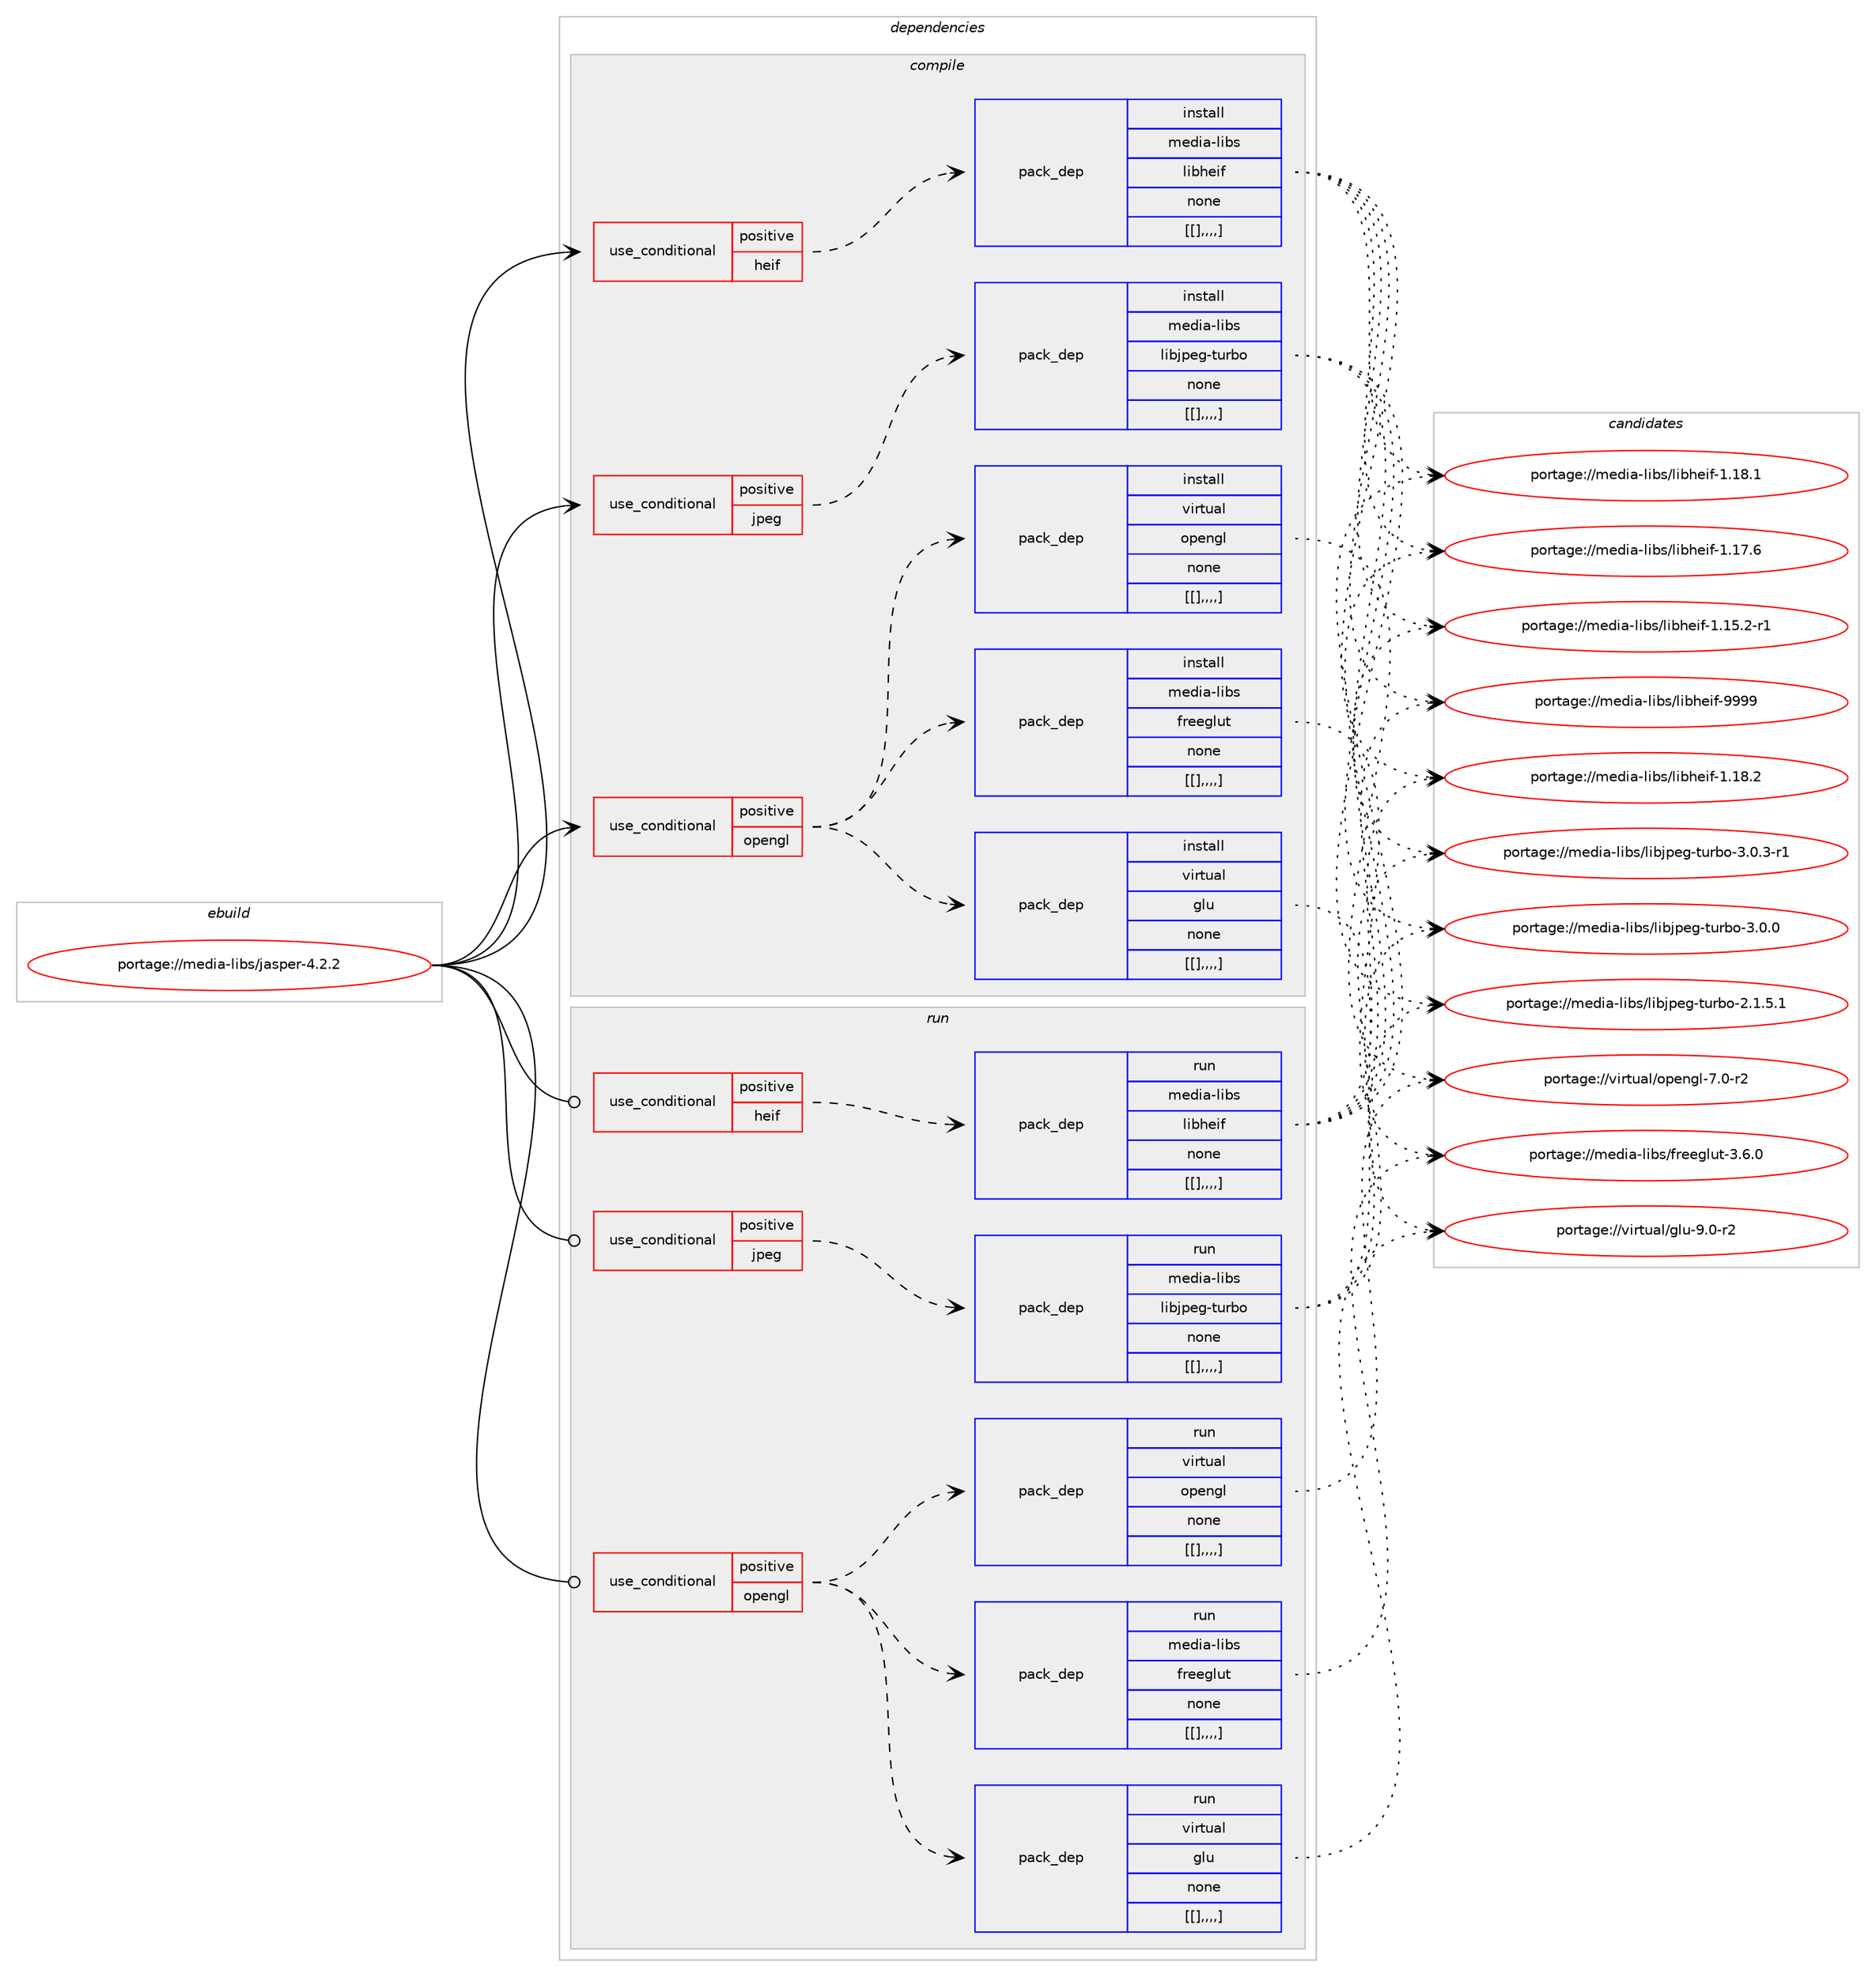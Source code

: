digraph prolog {

# *************
# Graph options
# *************

newrank=true;
concentrate=true;
compound=true;
graph [rankdir=LR,fontname=Helvetica,fontsize=10,ranksep=1.5];#, ranksep=2.5, nodesep=0.2];
edge  [arrowhead=vee];
node  [fontname=Helvetica,fontsize=10];

# **********
# The ebuild
# **********

subgraph cluster_leftcol {
color=gray;
label=<<i>ebuild</i>>;
id [label="portage://media-libs/jasper-4.2.2", color=red, width=4, href="../media-libs/jasper-4.2.2.svg"];
}

# ****************
# The dependencies
# ****************

subgraph cluster_midcol {
color=gray;
label=<<i>dependencies</i>>;
subgraph cluster_compile {
fillcolor="#eeeeee";
style=filled;
label=<<i>compile</i>>;
subgraph cond78756 {
dependency308619 [label=<<TABLE BORDER="0" CELLBORDER="1" CELLSPACING="0" CELLPADDING="4"><TR><TD ROWSPAN="3" CELLPADDING="10">use_conditional</TD></TR><TR><TD>positive</TD></TR><TR><TD>heif</TD></TR></TABLE>>, shape=none, color=red];
subgraph pack227460 {
dependency308620 [label=<<TABLE BORDER="0" CELLBORDER="1" CELLSPACING="0" CELLPADDING="4" WIDTH="220"><TR><TD ROWSPAN="6" CELLPADDING="30">pack_dep</TD></TR><TR><TD WIDTH="110">install</TD></TR><TR><TD>media-libs</TD></TR><TR><TD>libheif</TD></TR><TR><TD>none</TD></TR><TR><TD>[[],,,,]</TD></TR></TABLE>>, shape=none, color=blue];
}
dependency308619:e -> dependency308620:w [weight=20,style="dashed",arrowhead="vee"];
}
id:e -> dependency308619:w [weight=20,style="solid",arrowhead="vee"];
subgraph cond78757 {
dependency308621 [label=<<TABLE BORDER="0" CELLBORDER="1" CELLSPACING="0" CELLPADDING="4"><TR><TD ROWSPAN="3" CELLPADDING="10">use_conditional</TD></TR><TR><TD>positive</TD></TR><TR><TD>jpeg</TD></TR></TABLE>>, shape=none, color=red];
subgraph pack227461 {
dependency308622 [label=<<TABLE BORDER="0" CELLBORDER="1" CELLSPACING="0" CELLPADDING="4" WIDTH="220"><TR><TD ROWSPAN="6" CELLPADDING="30">pack_dep</TD></TR><TR><TD WIDTH="110">install</TD></TR><TR><TD>media-libs</TD></TR><TR><TD>libjpeg-turbo</TD></TR><TR><TD>none</TD></TR><TR><TD>[[],,,,]</TD></TR></TABLE>>, shape=none, color=blue];
}
dependency308621:e -> dependency308622:w [weight=20,style="dashed",arrowhead="vee"];
}
id:e -> dependency308621:w [weight=20,style="solid",arrowhead="vee"];
subgraph cond78758 {
dependency308623 [label=<<TABLE BORDER="0" CELLBORDER="1" CELLSPACING="0" CELLPADDING="4"><TR><TD ROWSPAN="3" CELLPADDING="10">use_conditional</TD></TR><TR><TD>positive</TD></TR><TR><TD>opengl</TD></TR></TABLE>>, shape=none, color=red];
subgraph pack227462 {
dependency308624 [label=<<TABLE BORDER="0" CELLBORDER="1" CELLSPACING="0" CELLPADDING="4" WIDTH="220"><TR><TD ROWSPAN="6" CELLPADDING="30">pack_dep</TD></TR><TR><TD WIDTH="110">install</TD></TR><TR><TD>media-libs</TD></TR><TR><TD>freeglut</TD></TR><TR><TD>none</TD></TR><TR><TD>[[],,,,]</TD></TR></TABLE>>, shape=none, color=blue];
}
dependency308623:e -> dependency308624:w [weight=20,style="dashed",arrowhead="vee"];
subgraph pack227463 {
dependency308625 [label=<<TABLE BORDER="0" CELLBORDER="1" CELLSPACING="0" CELLPADDING="4" WIDTH="220"><TR><TD ROWSPAN="6" CELLPADDING="30">pack_dep</TD></TR><TR><TD WIDTH="110">install</TD></TR><TR><TD>virtual</TD></TR><TR><TD>opengl</TD></TR><TR><TD>none</TD></TR><TR><TD>[[],,,,]</TD></TR></TABLE>>, shape=none, color=blue];
}
dependency308623:e -> dependency308625:w [weight=20,style="dashed",arrowhead="vee"];
subgraph pack227464 {
dependency308626 [label=<<TABLE BORDER="0" CELLBORDER="1" CELLSPACING="0" CELLPADDING="4" WIDTH="220"><TR><TD ROWSPAN="6" CELLPADDING="30">pack_dep</TD></TR><TR><TD WIDTH="110">install</TD></TR><TR><TD>virtual</TD></TR><TR><TD>glu</TD></TR><TR><TD>none</TD></TR><TR><TD>[[],,,,]</TD></TR></TABLE>>, shape=none, color=blue];
}
dependency308623:e -> dependency308626:w [weight=20,style="dashed",arrowhead="vee"];
}
id:e -> dependency308623:w [weight=20,style="solid",arrowhead="vee"];
}
subgraph cluster_compileandrun {
fillcolor="#eeeeee";
style=filled;
label=<<i>compile and run</i>>;
}
subgraph cluster_run {
fillcolor="#eeeeee";
style=filled;
label=<<i>run</i>>;
subgraph cond78759 {
dependency308627 [label=<<TABLE BORDER="0" CELLBORDER="1" CELLSPACING="0" CELLPADDING="4"><TR><TD ROWSPAN="3" CELLPADDING="10">use_conditional</TD></TR><TR><TD>positive</TD></TR><TR><TD>heif</TD></TR></TABLE>>, shape=none, color=red];
subgraph pack227465 {
dependency308628 [label=<<TABLE BORDER="0" CELLBORDER="1" CELLSPACING="0" CELLPADDING="4" WIDTH="220"><TR><TD ROWSPAN="6" CELLPADDING="30">pack_dep</TD></TR><TR><TD WIDTH="110">run</TD></TR><TR><TD>media-libs</TD></TR><TR><TD>libheif</TD></TR><TR><TD>none</TD></TR><TR><TD>[[],,,,]</TD></TR></TABLE>>, shape=none, color=blue];
}
dependency308627:e -> dependency308628:w [weight=20,style="dashed",arrowhead="vee"];
}
id:e -> dependency308627:w [weight=20,style="solid",arrowhead="odot"];
subgraph cond78760 {
dependency308629 [label=<<TABLE BORDER="0" CELLBORDER="1" CELLSPACING="0" CELLPADDING="4"><TR><TD ROWSPAN="3" CELLPADDING="10">use_conditional</TD></TR><TR><TD>positive</TD></TR><TR><TD>jpeg</TD></TR></TABLE>>, shape=none, color=red];
subgraph pack227466 {
dependency308630 [label=<<TABLE BORDER="0" CELLBORDER="1" CELLSPACING="0" CELLPADDING="4" WIDTH="220"><TR><TD ROWSPAN="6" CELLPADDING="30">pack_dep</TD></TR><TR><TD WIDTH="110">run</TD></TR><TR><TD>media-libs</TD></TR><TR><TD>libjpeg-turbo</TD></TR><TR><TD>none</TD></TR><TR><TD>[[],,,,]</TD></TR></TABLE>>, shape=none, color=blue];
}
dependency308629:e -> dependency308630:w [weight=20,style="dashed",arrowhead="vee"];
}
id:e -> dependency308629:w [weight=20,style="solid",arrowhead="odot"];
subgraph cond78761 {
dependency308631 [label=<<TABLE BORDER="0" CELLBORDER="1" CELLSPACING="0" CELLPADDING="4"><TR><TD ROWSPAN="3" CELLPADDING="10">use_conditional</TD></TR><TR><TD>positive</TD></TR><TR><TD>opengl</TD></TR></TABLE>>, shape=none, color=red];
subgraph pack227467 {
dependency308632 [label=<<TABLE BORDER="0" CELLBORDER="1" CELLSPACING="0" CELLPADDING="4" WIDTH="220"><TR><TD ROWSPAN="6" CELLPADDING="30">pack_dep</TD></TR><TR><TD WIDTH="110">run</TD></TR><TR><TD>media-libs</TD></TR><TR><TD>freeglut</TD></TR><TR><TD>none</TD></TR><TR><TD>[[],,,,]</TD></TR></TABLE>>, shape=none, color=blue];
}
dependency308631:e -> dependency308632:w [weight=20,style="dashed",arrowhead="vee"];
subgraph pack227468 {
dependency308633 [label=<<TABLE BORDER="0" CELLBORDER="1" CELLSPACING="0" CELLPADDING="4" WIDTH="220"><TR><TD ROWSPAN="6" CELLPADDING="30">pack_dep</TD></TR><TR><TD WIDTH="110">run</TD></TR><TR><TD>virtual</TD></TR><TR><TD>opengl</TD></TR><TR><TD>none</TD></TR><TR><TD>[[],,,,]</TD></TR></TABLE>>, shape=none, color=blue];
}
dependency308631:e -> dependency308633:w [weight=20,style="dashed",arrowhead="vee"];
subgraph pack227469 {
dependency308634 [label=<<TABLE BORDER="0" CELLBORDER="1" CELLSPACING="0" CELLPADDING="4" WIDTH="220"><TR><TD ROWSPAN="6" CELLPADDING="30">pack_dep</TD></TR><TR><TD WIDTH="110">run</TD></TR><TR><TD>virtual</TD></TR><TR><TD>glu</TD></TR><TR><TD>none</TD></TR><TR><TD>[[],,,,]</TD></TR></TABLE>>, shape=none, color=blue];
}
dependency308631:e -> dependency308634:w [weight=20,style="dashed",arrowhead="vee"];
}
id:e -> dependency308631:w [weight=20,style="solid",arrowhead="odot"];
}
}

# **************
# The candidates
# **************

subgraph cluster_choices {
rank=same;
color=gray;
label=<<i>candidates</i>>;

subgraph choice227460 {
color=black;
nodesep=1;
choice10910110010597451081059811547108105981041011051024557575757 [label="portage://media-libs/libheif-9999", color=red, width=4,href="../media-libs/libheif-9999.svg"];
choice109101100105974510810598115471081059810410110510245494649564650 [label="portage://media-libs/libheif-1.18.2", color=red, width=4,href="../media-libs/libheif-1.18.2.svg"];
choice109101100105974510810598115471081059810410110510245494649564649 [label="portage://media-libs/libheif-1.18.1", color=red, width=4,href="../media-libs/libheif-1.18.1.svg"];
choice109101100105974510810598115471081059810410110510245494649554654 [label="portage://media-libs/libheif-1.17.6", color=red, width=4,href="../media-libs/libheif-1.17.6.svg"];
choice1091011001059745108105981154710810598104101105102454946495346504511449 [label="portage://media-libs/libheif-1.15.2-r1", color=red, width=4,href="../media-libs/libheif-1.15.2-r1.svg"];
dependency308620:e -> choice10910110010597451081059811547108105981041011051024557575757:w [style=dotted,weight="100"];
dependency308620:e -> choice109101100105974510810598115471081059810410110510245494649564650:w [style=dotted,weight="100"];
dependency308620:e -> choice109101100105974510810598115471081059810410110510245494649564649:w [style=dotted,weight="100"];
dependency308620:e -> choice109101100105974510810598115471081059810410110510245494649554654:w [style=dotted,weight="100"];
dependency308620:e -> choice1091011001059745108105981154710810598104101105102454946495346504511449:w [style=dotted,weight="100"];
}
subgraph choice227461 {
color=black;
nodesep=1;
choice109101100105974510810598115471081059810611210110345116117114981114551464846514511449 [label="portage://media-libs/libjpeg-turbo-3.0.3-r1", color=red, width=4,href="../media-libs/libjpeg-turbo-3.0.3-r1.svg"];
choice10910110010597451081059811547108105981061121011034511611711498111455146484648 [label="portage://media-libs/libjpeg-turbo-3.0.0", color=red, width=4,href="../media-libs/libjpeg-turbo-3.0.0.svg"];
choice109101100105974510810598115471081059810611210110345116117114981114550464946534649 [label="portage://media-libs/libjpeg-turbo-2.1.5.1", color=red, width=4,href="../media-libs/libjpeg-turbo-2.1.5.1.svg"];
dependency308622:e -> choice109101100105974510810598115471081059810611210110345116117114981114551464846514511449:w [style=dotted,weight="100"];
dependency308622:e -> choice10910110010597451081059811547108105981061121011034511611711498111455146484648:w [style=dotted,weight="100"];
dependency308622:e -> choice109101100105974510810598115471081059810611210110345116117114981114550464946534649:w [style=dotted,weight="100"];
}
subgraph choice227462 {
color=black;
nodesep=1;
choice10910110010597451081059811547102114101101103108117116455146544648 [label="portage://media-libs/freeglut-3.6.0", color=red, width=4,href="../media-libs/freeglut-3.6.0.svg"];
dependency308624:e -> choice10910110010597451081059811547102114101101103108117116455146544648:w [style=dotted,weight="100"];
}
subgraph choice227463 {
color=black;
nodesep=1;
choice1181051141161179710847111112101110103108455546484511450 [label="portage://virtual/opengl-7.0-r2", color=red, width=4,href="../virtual/opengl-7.0-r2.svg"];
dependency308625:e -> choice1181051141161179710847111112101110103108455546484511450:w [style=dotted,weight="100"];
}
subgraph choice227464 {
color=black;
nodesep=1;
choice1181051141161179710847103108117455746484511450 [label="portage://virtual/glu-9.0-r2", color=red, width=4,href="../virtual/glu-9.0-r2.svg"];
dependency308626:e -> choice1181051141161179710847103108117455746484511450:w [style=dotted,weight="100"];
}
subgraph choice227465 {
color=black;
nodesep=1;
choice10910110010597451081059811547108105981041011051024557575757 [label="portage://media-libs/libheif-9999", color=red, width=4,href="../media-libs/libheif-9999.svg"];
choice109101100105974510810598115471081059810410110510245494649564650 [label="portage://media-libs/libheif-1.18.2", color=red, width=4,href="../media-libs/libheif-1.18.2.svg"];
choice109101100105974510810598115471081059810410110510245494649564649 [label="portage://media-libs/libheif-1.18.1", color=red, width=4,href="../media-libs/libheif-1.18.1.svg"];
choice109101100105974510810598115471081059810410110510245494649554654 [label="portage://media-libs/libheif-1.17.6", color=red, width=4,href="../media-libs/libheif-1.17.6.svg"];
choice1091011001059745108105981154710810598104101105102454946495346504511449 [label="portage://media-libs/libheif-1.15.2-r1", color=red, width=4,href="../media-libs/libheif-1.15.2-r1.svg"];
dependency308628:e -> choice10910110010597451081059811547108105981041011051024557575757:w [style=dotted,weight="100"];
dependency308628:e -> choice109101100105974510810598115471081059810410110510245494649564650:w [style=dotted,weight="100"];
dependency308628:e -> choice109101100105974510810598115471081059810410110510245494649564649:w [style=dotted,weight="100"];
dependency308628:e -> choice109101100105974510810598115471081059810410110510245494649554654:w [style=dotted,weight="100"];
dependency308628:e -> choice1091011001059745108105981154710810598104101105102454946495346504511449:w [style=dotted,weight="100"];
}
subgraph choice227466 {
color=black;
nodesep=1;
choice109101100105974510810598115471081059810611210110345116117114981114551464846514511449 [label="portage://media-libs/libjpeg-turbo-3.0.3-r1", color=red, width=4,href="../media-libs/libjpeg-turbo-3.0.3-r1.svg"];
choice10910110010597451081059811547108105981061121011034511611711498111455146484648 [label="portage://media-libs/libjpeg-turbo-3.0.0", color=red, width=4,href="../media-libs/libjpeg-turbo-3.0.0.svg"];
choice109101100105974510810598115471081059810611210110345116117114981114550464946534649 [label="portage://media-libs/libjpeg-turbo-2.1.5.1", color=red, width=4,href="../media-libs/libjpeg-turbo-2.1.5.1.svg"];
dependency308630:e -> choice109101100105974510810598115471081059810611210110345116117114981114551464846514511449:w [style=dotted,weight="100"];
dependency308630:e -> choice10910110010597451081059811547108105981061121011034511611711498111455146484648:w [style=dotted,weight="100"];
dependency308630:e -> choice109101100105974510810598115471081059810611210110345116117114981114550464946534649:w [style=dotted,weight="100"];
}
subgraph choice227467 {
color=black;
nodesep=1;
choice10910110010597451081059811547102114101101103108117116455146544648 [label="portage://media-libs/freeglut-3.6.0", color=red, width=4,href="../media-libs/freeglut-3.6.0.svg"];
dependency308632:e -> choice10910110010597451081059811547102114101101103108117116455146544648:w [style=dotted,weight="100"];
}
subgraph choice227468 {
color=black;
nodesep=1;
choice1181051141161179710847111112101110103108455546484511450 [label="portage://virtual/opengl-7.0-r2", color=red, width=4,href="../virtual/opengl-7.0-r2.svg"];
dependency308633:e -> choice1181051141161179710847111112101110103108455546484511450:w [style=dotted,weight="100"];
}
subgraph choice227469 {
color=black;
nodesep=1;
choice1181051141161179710847103108117455746484511450 [label="portage://virtual/glu-9.0-r2", color=red, width=4,href="../virtual/glu-9.0-r2.svg"];
dependency308634:e -> choice1181051141161179710847103108117455746484511450:w [style=dotted,weight="100"];
}
}

}
